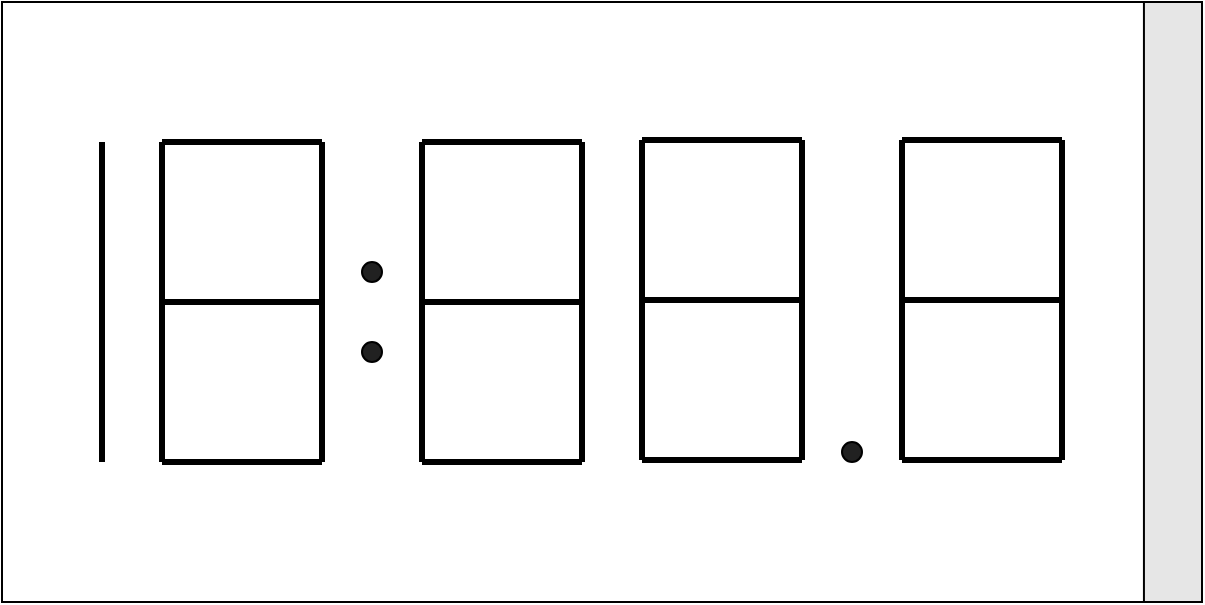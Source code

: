 <mxfile version="24.7.16">
  <diagram name="Страница — 1" id="QYKH8uogHdoRsofBsADW">
    <mxGraphModel dx="1134" dy="600" grid="1" gridSize="10" guides="1" tooltips="1" connect="1" arrows="1" fold="1" page="1" pageScale="1" pageWidth="827" pageHeight="1169" math="0" shadow="0">
      <root>
        <mxCell id="0" />
        <mxCell id="1" parent="0" />
        <mxCell id="Ks-ww01lqxmjzsgCV5TR-3" value="" style="endArrow=none;html=1;rounded=0;strokeWidth=3;" edge="1" parent="1">
          <mxGeometry width="50" height="50" relative="1" as="geometry">
            <mxPoint x="240" y="320" as="sourcePoint" />
            <mxPoint x="240" y="160" as="targetPoint" />
          </mxGeometry>
        </mxCell>
        <mxCell id="Ks-ww01lqxmjzsgCV5TR-4" value="" style="group" vertex="1" connectable="0" parent="1">
          <mxGeometry x="190" y="90" width="600" height="300" as="geometry" />
        </mxCell>
        <mxCell id="Ks-ww01lqxmjzsgCV5TR-1" value="" style="rounded=0;whiteSpace=wrap;html=1;fillColor=none;" vertex="1" parent="Ks-ww01lqxmjzsgCV5TR-4">
          <mxGeometry width="600" height="300" as="geometry" />
        </mxCell>
        <mxCell id="Ks-ww01lqxmjzsgCV5TR-2" value="" style="rounded=0;whiteSpace=wrap;html=1;fillColor=#E6E6E6;" vertex="1" parent="Ks-ww01lqxmjzsgCV5TR-4">
          <mxGeometry x="570.968" width="29.032" height="300" as="geometry" />
        </mxCell>
        <mxCell id="Ks-ww01lqxmjzsgCV5TR-5" value="" style="endArrow=none;html=1;rounded=0;strokeWidth=3;" edge="1" parent="1">
          <mxGeometry width="50" height="50" relative="1" as="geometry">
            <mxPoint x="270" y="320" as="sourcePoint" />
            <mxPoint x="270" y="160" as="targetPoint" />
          </mxGeometry>
        </mxCell>
        <mxCell id="Ks-ww01lqxmjzsgCV5TR-6" value="" style="endArrow=none;html=1;rounded=0;strokeWidth=3;" edge="1" parent="1">
          <mxGeometry width="50" height="50" relative="1" as="geometry">
            <mxPoint x="350" y="320" as="sourcePoint" />
            <mxPoint x="350" y="160" as="targetPoint" />
          </mxGeometry>
        </mxCell>
        <mxCell id="Ks-ww01lqxmjzsgCV5TR-7" value="" style="endArrow=none;html=1;rounded=0;strokeWidth=3;" edge="1" parent="1">
          <mxGeometry width="50" height="50" relative="1" as="geometry">
            <mxPoint x="270" y="160" as="sourcePoint" />
            <mxPoint x="350" y="160" as="targetPoint" />
          </mxGeometry>
        </mxCell>
        <mxCell id="Ks-ww01lqxmjzsgCV5TR-8" value="" style="endArrow=none;html=1;rounded=0;strokeWidth=3;" edge="1" parent="1">
          <mxGeometry width="50" height="50" relative="1" as="geometry">
            <mxPoint x="270" y="320" as="sourcePoint" />
            <mxPoint x="350" y="320" as="targetPoint" />
          </mxGeometry>
        </mxCell>
        <mxCell id="Ks-ww01lqxmjzsgCV5TR-9" value="" style="endArrow=none;html=1;rounded=0;strokeWidth=3;" edge="1" parent="1">
          <mxGeometry width="50" height="50" relative="1" as="geometry">
            <mxPoint x="270" y="240" as="sourcePoint" />
            <mxPoint x="350" y="240" as="targetPoint" />
          </mxGeometry>
        </mxCell>
        <mxCell id="Ks-ww01lqxmjzsgCV5TR-10" value="" style="endArrow=none;html=1;rounded=0;strokeWidth=3;" edge="1" parent="1">
          <mxGeometry width="50" height="50" relative="1" as="geometry">
            <mxPoint x="400" y="320" as="sourcePoint" />
            <mxPoint x="400" y="160" as="targetPoint" />
          </mxGeometry>
        </mxCell>
        <mxCell id="Ks-ww01lqxmjzsgCV5TR-11" value="" style="endArrow=none;html=1;rounded=0;strokeWidth=3;" edge="1" parent="1">
          <mxGeometry width="50" height="50" relative="1" as="geometry">
            <mxPoint x="480" y="320" as="sourcePoint" />
            <mxPoint x="480" y="160" as="targetPoint" />
          </mxGeometry>
        </mxCell>
        <mxCell id="Ks-ww01lqxmjzsgCV5TR-13" value="" style="endArrow=none;html=1;rounded=0;strokeWidth=3;" edge="1" parent="1">
          <mxGeometry width="50" height="50" relative="1" as="geometry">
            <mxPoint x="400" y="160" as="sourcePoint" />
            <mxPoint x="480" y="160" as="targetPoint" />
          </mxGeometry>
        </mxCell>
        <mxCell id="Ks-ww01lqxmjzsgCV5TR-14" value="" style="endArrow=none;html=1;rounded=0;strokeWidth=3;" edge="1" parent="1">
          <mxGeometry width="50" height="50" relative="1" as="geometry">
            <mxPoint x="510" y="159" as="sourcePoint" />
            <mxPoint x="590" y="159" as="targetPoint" />
          </mxGeometry>
        </mxCell>
        <mxCell id="Ks-ww01lqxmjzsgCV5TR-15" value="" style="endArrow=none;html=1;rounded=0;strokeWidth=3;" edge="1" parent="1">
          <mxGeometry width="50" height="50" relative="1" as="geometry">
            <mxPoint x="400" y="320" as="sourcePoint" />
            <mxPoint x="480" y="320" as="targetPoint" />
          </mxGeometry>
        </mxCell>
        <mxCell id="Ks-ww01lqxmjzsgCV5TR-16" value="" style="endArrow=none;html=1;rounded=0;strokeWidth=3;" edge="1" parent="1">
          <mxGeometry width="50" height="50" relative="1" as="geometry">
            <mxPoint x="510" y="319" as="sourcePoint" />
            <mxPoint x="590" y="319" as="targetPoint" />
          </mxGeometry>
        </mxCell>
        <mxCell id="Ks-ww01lqxmjzsgCV5TR-17" value="" style="endArrow=none;html=1;rounded=0;strokeWidth=3;" edge="1" parent="1">
          <mxGeometry width="50" height="50" relative="1" as="geometry">
            <mxPoint x="510" y="319" as="sourcePoint" />
            <mxPoint x="510" y="159" as="targetPoint" />
          </mxGeometry>
        </mxCell>
        <mxCell id="Ks-ww01lqxmjzsgCV5TR-18" value="" style="endArrow=none;html=1;rounded=0;strokeWidth=3;" edge="1" parent="1">
          <mxGeometry width="50" height="50" relative="1" as="geometry">
            <mxPoint x="590" y="319" as="sourcePoint" />
            <mxPoint x="590" y="159" as="targetPoint" />
          </mxGeometry>
        </mxCell>
        <mxCell id="Ks-ww01lqxmjzsgCV5TR-19" value="" style="endArrow=none;html=1;rounded=0;strokeWidth=3;" edge="1" parent="1">
          <mxGeometry width="50" height="50" relative="1" as="geometry">
            <mxPoint x="400" y="240" as="sourcePoint" />
            <mxPoint x="480" y="240" as="targetPoint" />
          </mxGeometry>
        </mxCell>
        <mxCell id="Ks-ww01lqxmjzsgCV5TR-20" value="" style="endArrow=none;html=1;rounded=0;strokeWidth=3;" edge="1" parent="1">
          <mxGeometry width="50" height="50" relative="1" as="geometry">
            <mxPoint x="510" y="239" as="sourcePoint" />
            <mxPoint x="590" y="239" as="targetPoint" />
          </mxGeometry>
        </mxCell>
        <mxCell id="Ks-ww01lqxmjzsgCV5TR-23" value="" style="group" vertex="1" connectable="0" parent="1">
          <mxGeometry x="370" y="220" width="10" height="50" as="geometry" />
        </mxCell>
        <mxCell id="Ks-ww01lqxmjzsgCV5TR-21" value="" style="ellipse;whiteSpace=wrap;html=1;aspect=fixed;fillColor=#212121;" vertex="1" parent="Ks-ww01lqxmjzsgCV5TR-23">
          <mxGeometry width="10" height="10" as="geometry" />
        </mxCell>
        <mxCell id="Ks-ww01lqxmjzsgCV5TR-22" value="" style="ellipse;whiteSpace=wrap;html=1;aspect=fixed;fillColor=#212121;" vertex="1" parent="Ks-ww01lqxmjzsgCV5TR-23">
          <mxGeometry y="40" width="10" height="10" as="geometry" />
        </mxCell>
        <mxCell id="Ks-ww01lqxmjzsgCV5TR-25" value="" style="ellipse;whiteSpace=wrap;html=1;aspect=fixed;fillColor=#212121;" vertex="1" parent="1">
          <mxGeometry x="610" y="310" width="10" height="10" as="geometry" />
        </mxCell>
        <mxCell id="Ks-ww01lqxmjzsgCV5TR-31" value="" style="endArrow=none;html=1;rounded=0;strokeWidth=3;" edge="1" parent="1">
          <mxGeometry width="50" height="50" relative="1" as="geometry">
            <mxPoint x="640" y="159" as="sourcePoint" />
            <mxPoint x="720" y="159" as="targetPoint" />
          </mxGeometry>
        </mxCell>
        <mxCell id="Ks-ww01lqxmjzsgCV5TR-32" value="" style="endArrow=none;html=1;rounded=0;strokeWidth=3;" edge="1" parent="1">
          <mxGeometry width="50" height="50" relative="1" as="geometry">
            <mxPoint x="640" y="319" as="sourcePoint" />
            <mxPoint x="720" y="319" as="targetPoint" />
          </mxGeometry>
        </mxCell>
        <mxCell id="Ks-ww01lqxmjzsgCV5TR-33" value="" style="endArrow=none;html=1;rounded=0;strokeWidth=3;" edge="1" parent="1">
          <mxGeometry width="50" height="50" relative="1" as="geometry">
            <mxPoint x="640" y="319" as="sourcePoint" />
            <mxPoint x="640" y="159" as="targetPoint" />
          </mxGeometry>
        </mxCell>
        <mxCell id="Ks-ww01lqxmjzsgCV5TR-34" value="" style="endArrow=none;html=1;rounded=0;strokeWidth=3;" edge="1" parent="1">
          <mxGeometry width="50" height="50" relative="1" as="geometry">
            <mxPoint x="720" y="319" as="sourcePoint" />
            <mxPoint x="720" y="159" as="targetPoint" />
          </mxGeometry>
        </mxCell>
        <mxCell id="Ks-ww01lqxmjzsgCV5TR-35" value="" style="endArrow=none;html=1;rounded=0;strokeWidth=3;" edge="1" parent="1">
          <mxGeometry width="50" height="50" relative="1" as="geometry">
            <mxPoint x="640" y="239" as="sourcePoint" />
            <mxPoint x="720" y="239" as="targetPoint" />
          </mxGeometry>
        </mxCell>
      </root>
    </mxGraphModel>
  </diagram>
</mxfile>
